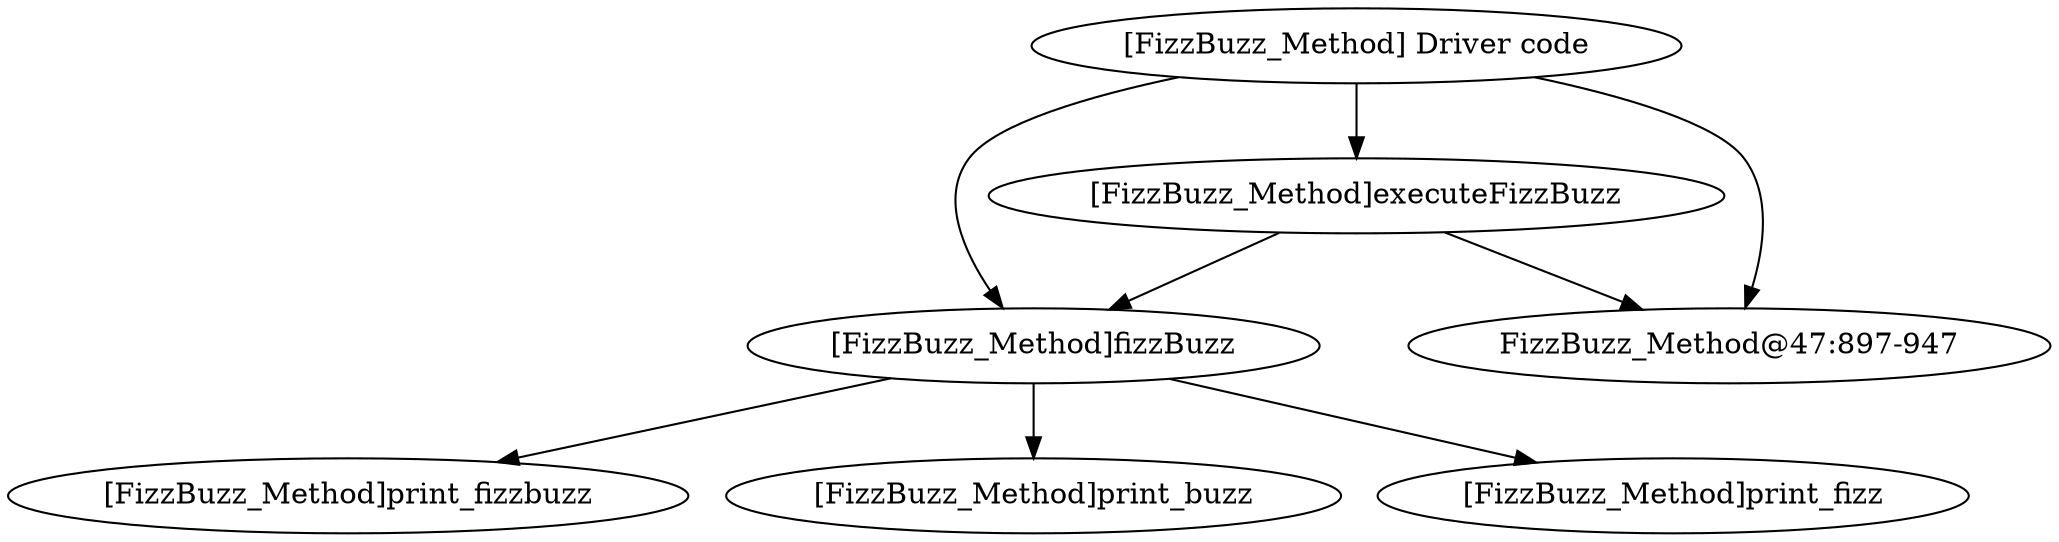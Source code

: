strict digraph {
    "[FizzBuzz_Method]executeFizzBuzz" -> "[FizzBuzz_Method]fizzBuzz"
    "[FizzBuzz_Method]executeFizzBuzz" -> "FizzBuzz_Method@47:897-947"
    "[FizzBuzz_Method]fizzBuzz" -> "[FizzBuzz_Method]print_fizzbuzz"
    "[FizzBuzz_Method]fizzBuzz" -> "[FizzBuzz_Method]print_buzz"
    "[FizzBuzz_Method]fizzBuzz" -> "[FizzBuzz_Method]print_fizz"
    "[FizzBuzz_Method] Driver code" -> "[FizzBuzz_Method]fizzBuzz"
    "[FizzBuzz_Method] Driver code" -> "FizzBuzz_Method@47:897-947"
    "[FizzBuzz_Method] Driver code" -> "[FizzBuzz_Method]executeFizzBuzz"
}